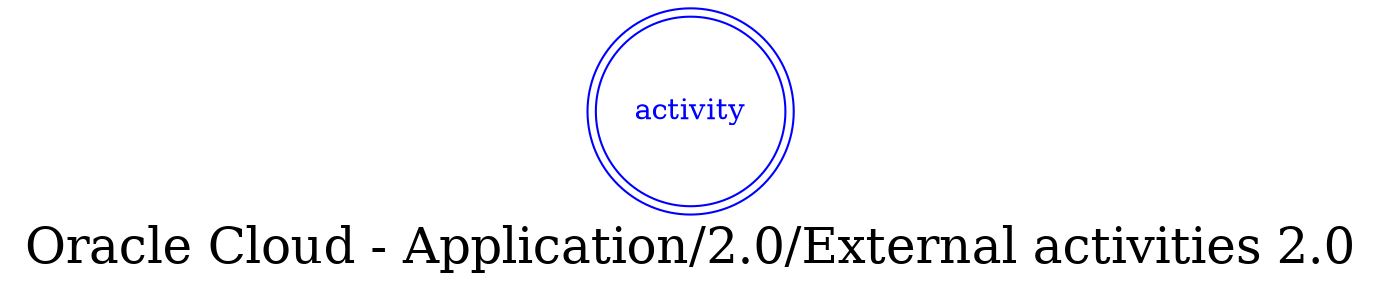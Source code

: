 digraph LexiconGraph {
graph[label="Oracle Cloud - Application/2.0/External activities 2.0", fontsize=24]
splines=true
"activity" [color=blue, fontcolor=blue, shape=doublecircle]
}
